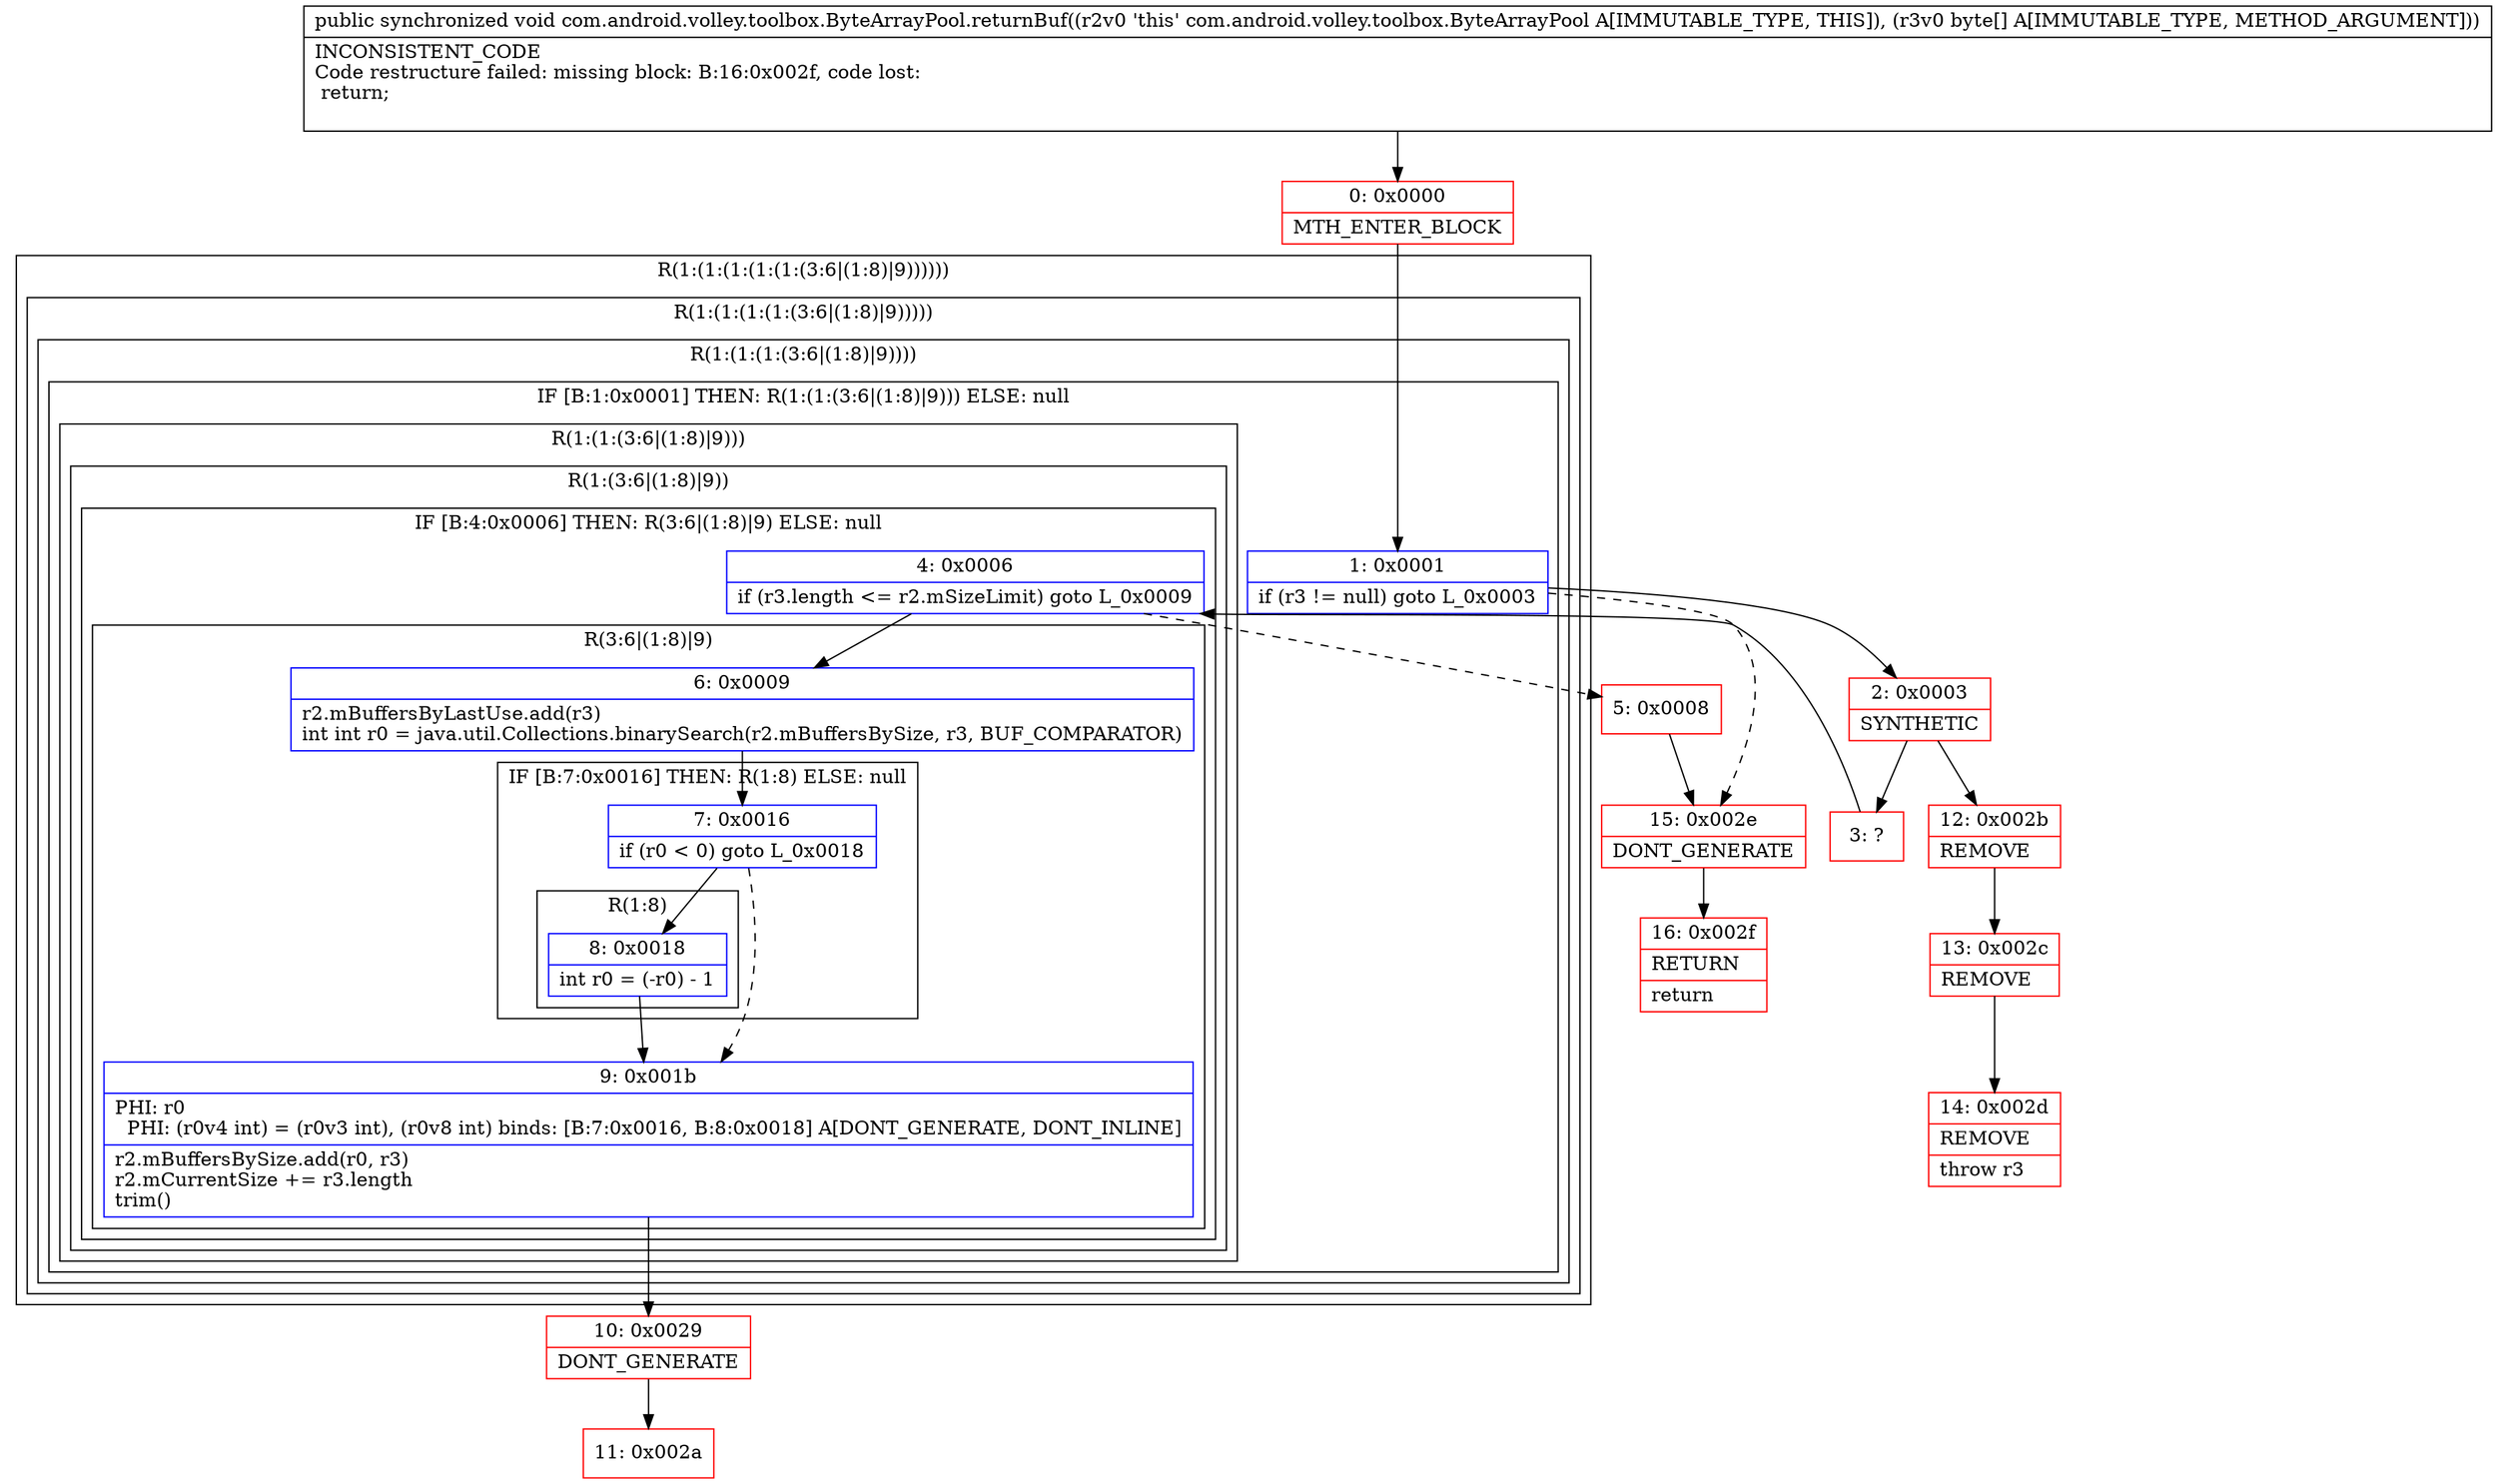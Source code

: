 digraph "CFG forcom.android.volley.toolbox.ByteArrayPool.returnBuf([B)V" {
subgraph cluster_Region_1299916658 {
label = "R(1:(1:(1:(1:(1:(3:6|(1:8)|9))))))";
node [shape=record,color=blue];
subgraph cluster_Region_1203356647 {
label = "R(1:(1:(1:(1:(3:6|(1:8)|9)))))";
node [shape=record,color=blue];
subgraph cluster_Region_927975817 {
label = "R(1:(1:(1:(3:6|(1:8)|9))))";
node [shape=record,color=blue];
subgraph cluster_IfRegion_1537788210 {
label = "IF [B:1:0x0001] THEN: R(1:(1:(3:6|(1:8)|9))) ELSE: null";
node [shape=record,color=blue];
Node_1 [shape=record,label="{1\:\ 0x0001|if (r3 != null) goto L_0x0003\l}"];
subgraph cluster_Region_1341928834 {
label = "R(1:(1:(3:6|(1:8)|9)))";
node [shape=record,color=blue];
subgraph cluster_Region_1188258145 {
label = "R(1:(3:6|(1:8)|9))";
node [shape=record,color=blue];
subgraph cluster_IfRegion_261749683 {
label = "IF [B:4:0x0006] THEN: R(3:6|(1:8)|9) ELSE: null";
node [shape=record,color=blue];
Node_4 [shape=record,label="{4\:\ 0x0006|if (r3.length \<= r2.mSizeLimit) goto L_0x0009\l}"];
subgraph cluster_Region_1337414013 {
label = "R(3:6|(1:8)|9)";
node [shape=record,color=blue];
Node_6 [shape=record,label="{6\:\ 0x0009|r2.mBuffersByLastUse.add(r3)\lint int r0 = java.util.Collections.binarySearch(r2.mBuffersBySize, r3, BUF_COMPARATOR)\l}"];
subgraph cluster_IfRegion_31825651 {
label = "IF [B:7:0x0016] THEN: R(1:8) ELSE: null";
node [shape=record,color=blue];
Node_7 [shape=record,label="{7\:\ 0x0016|if (r0 \< 0) goto L_0x0018\l}"];
subgraph cluster_Region_2041138300 {
label = "R(1:8)";
node [shape=record,color=blue];
Node_8 [shape=record,label="{8\:\ 0x0018|int r0 = (\-r0) \- 1\l}"];
}
}
Node_9 [shape=record,label="{9\:\ 0x001b|PHI: r0 \l  PHI: (r0v4 int) = (r0v3 int), (r0v8 int) binds: [B:7:0x0016, B:8:0x0018] A[DONT_GENERATE, DONT_INLINE]\l|r2.mBuffersBySize.add(r0, r3)\lr2.mCurrentSize += r3.length\ltrim()\l}"];
}
}
}
}
}
}
}
}
Node_0 [shape=record,color=red,label="{0\:\ 0x0000|MTH_ENTER_BLOCK\l}"];
Node_2 [shape=record,color=red,label="{2\:\ 0x0003|SYNTHETIC\l}"];
Node_3 [shape=record,color=red,label="{3\:\ ?}"];
Node_5 [shape=record,color=red,label="{5\:\ 0x0008}"];
Node_10 [shape=record,color=red,label="{10\:\ 0x0029|DONT_GENERATE\l}"];
Node_11 [shape=record,color=red,label="{11\:\ 0x002a}"];
Node_12 [shape=record,color=red,label="{12\:\ 0x002b|REMOVE\l}"];
Node_13 [shape=record,color=red,label="{13\:\ 0x002c|REMOVE\l}"];
Node_14 [shape=record,color=red,label="{14\:\ 0x002d|REMOVE\l|throw r3\l}"];
Node_15 [shape=record,color=red,label="{15\:\ 0x002e|DONT_GENERATE\l}"];
Node_16 [shape=record,color=red,label="{16\:\ 0x002f|RETURN\l|return\l}"];
MethodNode[shape=record,label="{public synchronized void com.android.volley.toolbox.ByteArrayPool.returnBuf((r2v0 'this' com.android.volley.toolbox.ByteArrayPool A[IMMUTABLE_TYPE, THIS]), (r3v0 byte[] A[IMMUTABLE_TYPE, METHOD_ARGUMENT]))  | INCONSISTENT_CODE\lCode restructure failed: missing block: B:16:0x002f, code lost:\l    return;\l\l}"];
MethodNode -> Node_0;
Node_1 -> Node_2;
Node_1 -> Node_15[style=dashed];
Node_4 -> Node_5[style=dashed];
Node_4 -> Node_6;
Node_6 -> Node_7;
Node_7 -> Node_8;
Node_7 -> Node_9[style=dashed];
Node_8 -> Node_9;
Node_9 -> Node_10;
Node_0 -> Node_1;
Node_2 -> Node_3;
Node_2 -> Node_12;
Node_3 -> Node_4;
Node_5 -> Node_15;
Node_10 -> Node_11;
Node_12 -> Node_13;
Node_13 -> Node_14;
Node_15 -> Node_16;
}

